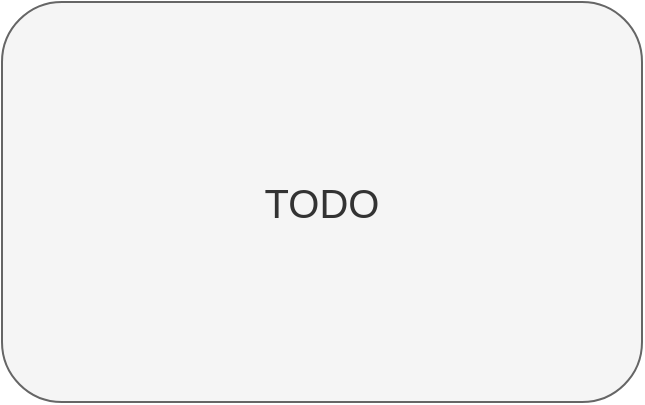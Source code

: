 <mxfile version="20.2.8" type="github">
  <diagram id="KjsyGIEJAei9CNPh5a5a" name="Page-1">
    <mxGraphModel dx="1018" dy="659" grid="1" gridSize="10" guides="1" tooltips="1" connect="1" arrows="1" fold="1" page="1" pageScale="1" pageWidth="850" pageHeight="1100" math="0" shadow="0">
      <root>
        <mxCell id="0" />
        <mxCell id="1" parent="0" />
        <mxCell id="EMZhWDV6CiwAA1G_70B7-1" value="&lt;font style=&quot;font-size: 20px;&quot;&gt;TODO&lt;/font&gt;" style="rounded=1;whiteSpace=wrap;html=1;fillColor=#f5f5f5;strokeColor=#666666;fontColor=#333333;" vertex="1" parent="1">
          <mxGeometry x="40" y="200" width="320" height="200" as="geometry" />
        </mxCell>
      </root>
    </mxGraphModel>
  </diagram>
</mxfile>

